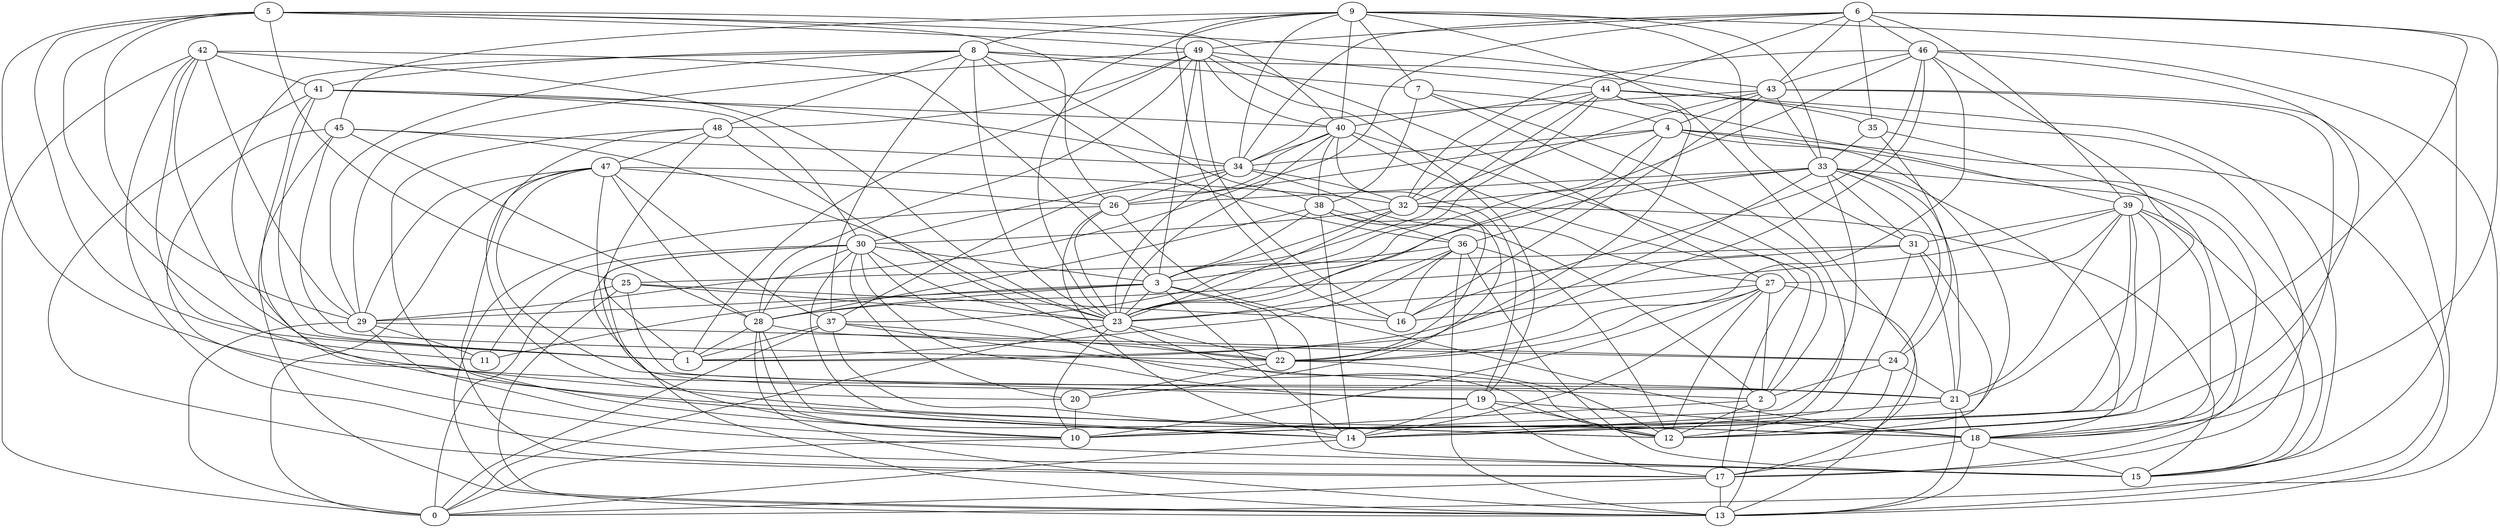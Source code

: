 digraph GG_graph {

subgraph G_graph {
edge [color = black]
"31" -> "12" [dir = none]
"48" -> "22" [dir = none]
"48" -> "12" [dir = none]
"48" -> "1" [dir = none]
"4" -> "15" [dir = none]
"4" -> "23" [dir = none]
"4" -> "13" [dir = none]
"4" -> "34" [dir = none]
"45" -> "28" [dir = none]
"45" -> "23" [dir = none]
"45" -> "13" [dir = none]
"6" -> "43" [dir = none]
"6" -> "29" [dir = none]
"6" -> "14" [dir = none]
"30" -> "23" [dir = none]
"30" -> "14" [dir = none]
"30" -> "20" [dir = none]
"30" -> "12" [dir = none]
"30" -> "11" [dir = none]
"49" -> "19" [dir = none]
"49" -> "1" [dir = none]
"42" -> "20" [dir = none]
"42" -> "1" [dir = none]
"42" -> "15" [dir = none]
"42" -> "0" [dir = none]
"42" -> "23" [dir = none]
"24" -> "21" [dir = none]
"24" -> "2" [dir = none]
"25" -> "23" [dir = none]
"25" -> "21" [dir = none]
"44" -> "40" [dir = none]
"44" -> "32" [dir = none]
"44" -> "3" [dir = none]
"44" -> "17" [dir = none]
"8" -> "41" [dir = none]
"8" -> "7" [dir = none]
"8" -> "29" [dir = none]
"38" -> "14" [dir = none]
"38" -> "22" [dir = none]
"33" -> "1" [dir = none]
"33" -> "23" [dir = none]
"33" -> "21" [dir = none]
"33" -> "31" [dir = none]
"39" -> "21" [dir = none]
"39" -> "14" [dir = none]
"39" -> "10" [dir = none]
"29" -> "11" [dir = none]
"29" -> "10" [dir = none]
"9" -> "40" [dir = none]
"9" -> "33" [dir = none]
"9" -> "7" [dir = none]
"40" -> "38" [dir = none]
"40" -> "34" [dir = none]
"40" -> "37" [dir = none]
"40" -> "23" [dir = none]
"22" -> "20" [dir = none]
"10" -> "0" [dir = none]
"7" -> "2" [dir = none]
"7" -> "12" [dir = none]
"41" -> "34" [dir = none]
"28" -> "24" [dir = none]
"28" -> "13" [dir = none]
"46" -> "21" [dir = none]
"46" -> "32" [dir = none]
"43" -> "16" [dir = none]
"43" -> "13" [dir = none]
"36" -> "15" [dir = none]
"36" -> "1" [dir = none]
"36" -> "13" [dir = none]
"36" -> "16" [dir = none]
"37" -> "21" [dir = none]
"37" -> "1" [dir = none]
"37" -> "18" [dir = none]
"27" -> "13" [dir = none]
"27" -> "10" [dir = none]
"27" -> "14" [dir = none]
"35" -> "33" [dir = none]
"35" -> "18" [dir = none]
"47" -> "17" [dir = none]
"47" -> "19" [dir = none]
"47" -> "37" [dir = none]
"47" -> "0" [dir = none]
"19" -> "14" [dir = none]
"34" -> "26" [dir = none]
"26" -> "18" [dir = none]
"26" -> "14" [dir = none]
"32" -> "3" [dir = none]
"32" -> "30" [dir = none]
"32" -> "20" [dir = none]
"32" -> "15" [dir = none]
"23" -> "10" [dir = none]
"23" -> "12" [dir = none]
"21" -> "14" [dir = none]
"21" -> "18" [dir = none]
"5" -> "43" [dir = none]
"5" -> "21" [dir = none]
"5" -> "29" [dir = none]
"5" -> "40" [dir = none]
"3" -> "15" [dir = none]
"41" -> "1" [dir = none]
"29" -> "0" [dir = none]
"28" -> "10" [dir = none]
"49" -> "27" [dir = none]
"26" -> "23" [dir = none]
"19" -> "17" [dir = none]
"43" -> "33" [dir = none]
"2" -> "12" [dir = none]
"25" -> "0" [dir = none]
"27" -> "22" [dir = none]
"33" -> "26" [dir = none]
"48" -> "14" [dir = none]
"27" -> "2" [dir = none]
"6" -> "44" [dir = none]
"24" -> "12" [dir = none]
"18" -> "15" [dir = none]
"46" -> "12" [dir = none]
"9" -> "15" [dir = none]
"30" -> "3" [dir = none]
"31" -> "28" [dir = none]
"39" -> "27" [dir = none]
"49" -> "3" [dir = none]
"43" -> "32" [dir = none]
"49" -> "16" [dir = none]
"4" -> "26" [dir = none]
"18" -> "13" [dir = none]
"25" -> "16" [dir = none]
"18" -> "17" [dir = none]
"36" -> "3" [dir = none]
"32" -> "23" [dir = none]
"6" -> "34" [dir = none]
"22" -> "12" [dir = none]
"41" -> "40" [dir = none]
"30" -> "10" [dir = none]
"45" -> "22" [dir = none]
"46" -> "43" [dir = none]
"5" -> "26" [dir = none]
"49" -> "28" [dir = none]
"43" -> "34" [dir = none]
"40" -> "19" [dir = none]
"49" -> "48" [dir = none]
"4" -> "36" [dir = none]
"9" -> "23" [dir = none]
"42" -> "29" [dir = none]
"46" -> "16" [dir = none]
"9" -> "17" [dir = none]
"36" -> "23" [dir = none]
"17" -> "0" [dir = none]
"3" -> "22" [dir = none]
"42" -> "41" [dir = none]
"44" -> "15" [dir = none]
"2" -> "10" [dir = none]
"3" -> "11" [dir = none]
"30" -> "19" [dir = none]
"6" -> "18" [dir = none]
"44" -> "22" [dir = none]
"42" -> "3" [dir = none]
"38" -> "2" [dir = none]
"43" -> "18" [dir = none]
"41" -> "30" [dir = none]
"6" -> "35" [dir = none]
"20" -> "10" [dir = none]
"31" -> "14" [dir = none]
"38" -> "36" [dir = none]
"9" -> "34" [dir = none]
"34" -> "32" [dir = none]
"5" -> "1" [dir = none]
"47" -> "26" [dir = none]
"8" -> "35" [dir = none]
"33" -> "17" [dir = none]
"28" -> "1" [dir = none]
"5" -> "25" [dir = none]
"34" -> "30" [dir = none]
"38" -> "3" [dir = none]
"35" -> "24" [dir = none]
"37" -> "22" [dir = none]
"36" -> "12" [dir = none]
"34" -> "27" [dir = none]
"8" -> "48" [dir = none]
"33" -> "18" [dir = none]
"31" -> "25" [dir = none]
"8" -> "38" [dir = none]
"8" -> "37" [dir = none]
"31" -> "21" [dir = none]
"38" -> "28" [dir = none]
"5" -> "11" [dir = none]
"14" -> "0" [dir = none]
"9" -> "16" [dir = none]
"47" -> "28" [dir = none]
"23" -> "0" [dir = none]
"8" -> "23" [dir = none]
"44" -> "37" [dir = none]
"41" -> "17" [dir = none]
"6" -> "39" [dir = none]
"3" -> "28" [dir = none]
"7" -> "4" [dir = none]
"39" -> "31" [dir = none]
"2" -> "13" [dir = none]
"6" -> "49" [dir = none]
"46" -> "1" [dir = none]
"47" -> "32" [dir = none]
"8" -> "18" [dir = none]
"40" -> "2" [dir = none]
"6" -> "46" [dir = none]
"37" -> "0" [dir = none]
"45" -> "34" [dir = none]
"34" -> "23" [dir = none]
"19" -> "12" [dir = none]
"39" -> "18" [dir = none]
"21" -> "13" [dir = none]
"27" -> "16" [dir = none]
"46" -> "23" [dir = none]
"44" -> "39" [dir = none]
"46" -> "0" [dir = none]
"33" -> "10" [dir = none]
"27" -> "12" [dir = none]
"33" -> "24" [dir = none]
"39" -> "12" [dir = none]
"39" -> "23" [dir = none]
"17" -> "13" [dir = none]
"46" -> "22" [dir = none]
"9" -> "45" [dir = none]
"29" -> "24" [dir = none]
"43" -> "4" [dir = none]
"45" -> "15" [dir = none]
"7" -> "38" [dir = none]
"30" -> "28" [dir = none]
"49" -> "44" [dir = none]
"47" -> "29" [dir = none]
"9" -> "8" [dir = none]
"3" -> "23" [dir = none]
"41" -> "12" [dir = none]
"28" -> "14" [dir = none]
"9" -> "31" [dir = none]
"47" -> "2" [dir = none]
"30" -> "13" [dir = none]
"5" -> "49" [dir = none]
"49" -> "40" [dir = none]
"23" -> "22" [dir = none]
"39" -> "15" [dir = none]
"3" -> "29" [dir = none]
"19" -> "18" [dir = none]
"8" -> "36" [dir = none]
"3" -> "14" [dir = none]
"26" -> "13" [dir = none]
"4" -> "10" [dir = none]
"48" -> "47" [dir = none]
"40" -> "17" [dir = none]
"33" -> "32" [dir = none]
"49" -> "29" [dir = none]
"25" -> "13" [dir = none]
}

}
